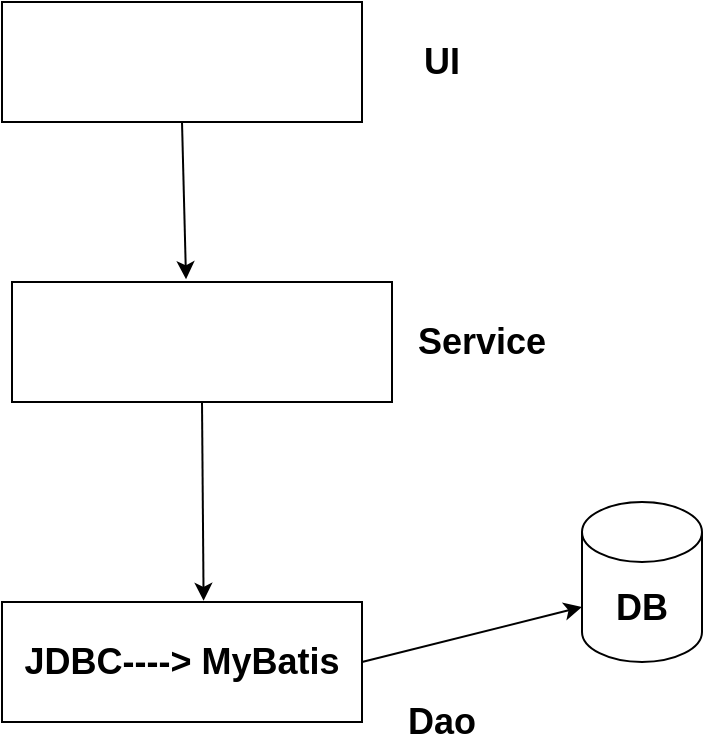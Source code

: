 <mxfile version="14.8.2" type="github">
  <diagram id="qx9blqDthegFAYrQhPeh" name="Page-1">
    <mxGraphModel dx="1042" dy="277" grid="1" gridSize="10" guides="1" tooltips="1" connect="1" arrows="1" fold="1" page="1" pageScale="1" pageWidth="827" pageHeight="1169" math="0" shadow="0">
      <root>
        <mxCell id="0" />
        <mxCell id="1" parent="0" />
        <mxCell id="cQeTbaNnoofj0iiBKwML-1" value="" style="rounded=0;whiteSpace=wrap;html=1;" vertex="1" parent="1">
          <mxGeometry x="250" y="130" width="180" height="60" as="geometry" />
        </mxCell>
        <mxCell id="cQeTbaNnoofj0iiBKwML-2" value="" style="rounded=0;whiteSpace=wrap;html=1;" vertex="1" parent="1">
          <mxGeometry x="255" y="270" width="190" height="60" as="geometry" />
        </mxCell>
        <mxCell id="cQeTbaNnoofj0iiBKwML-3" value="&lt;b&gt;&lt;font style=&quot;font-size: 18px&quot;&gt;JDBC----&amp;gt; MyBatis&lt;/font&gt;&lt;/b&gt;" style="rounded=0;whiteSpace=wrap;html=1;" vertex="1" parent="1">
          <mxGeometry x="250" y="430" width="180" height="60" as="geometry" />
        </mxCell>
        <mxCell id="cQeTbaNnoofj0iiBKwML-4" value="&lt;b&gt;&lt;font style=&quot;font-size: 18px&quot;&gt;DB&lt;/font&gt;&lt;/b&gt;" style="shape=cylinder3;whiteSpace=wrap;html=1;boundedLbl=1;backgroundOutline=1;size=15;" vertex="1" parent="1">
          <mxGeometry x="540" y="380" width="60" height="80" as="geometry" />
        </mxCell>
        <mxCell id="cQeTbaNnoofj0iiBKwML-5" value="" style="endArrow=classic;html=1;exitX=0.5;exitY=1;exitDx=0;exitDy=0;entryX=0.458;entryY=-0.023;entryDx=0;entryDy=0;entryPerimeter=0;" edge="1" parent="1" source="cQeTbaNnoofj0iiBKwML-1" target="cQeTbaNnoofj0iiBKwML-2">
          <mxGeometry width="50" height="50" relative="1" as="geometry">
            <mxPoint x="390" y="300" as="sourcePoint" />
            <mxPoint x="440" y="250" as="targetPoint" />
          </mxGeometry>
        </mxCell>
        <mxCell id="cQeTbaNnoofj0iiBKwML-6" value="" style="endArrow=classic;html=1;exitX=0.5;exitY=1;exitDx=0;exitDy=0;entryX=0.56;entryY=-0.01;entryDx=0;entryDy=0;entryPerimeter=0;" edge="1" parent="1" source="cQeTbaNnoofj0iiBKwML-2" target="cQeTbaNnoofj0iiBKwML-3">
          <mxGeometry width="50" height="50" relative="1" as="geometry">
            <mxPoint x="390" y="300" as="sourcePoint" />
            <mxPoint x="440" y="250" as="targetPoint" />
          </mxGeometry>
        </mxCell>
        <mxCell id="cQeTbaNnoofj0iiBKwML-7" value="" style="endArrow=classic;html=1;exitX=1;exitY=0.5;exitDx=0;exitDy=0;entryX=0;entryY=0;entryDx=0;entryDy=52.5;entryPerimeter=0;" edge="1" parent="1" source="cQeTbaNnoofj0iiBKwML-3" target="cQeTbaNnoofj0iiBKwML-4">
          <mxGeometry width="50" height="50" relative="1" as="geometry">
            <mxPoint x="390" y="300" as="sourcePoint" />
            <mxPoint x="440" y="250" as="targetPoint" />
          </mxGeometry>
        </mxCell>
        <mxCell id="cQeTbaNnoofj0iiBKwML-8" value="&lt;b&gt;&lt;font style=&quot;font-size: 18px&quot;&gt;UI&lt;/font&gt;&lt;/b&gt;" style="text;html=1;strokeColor=none;fillColor=none;align=center;verticalAlign=middle;whiteSpace=wrap;rounded=0;" vertex="1" parent="1">
          <mxGeometry x="450" y="150" width="40" height="20" as="geometry" />
        </mxCell>
        <mxCell id="cQeTbaNnoofj0iiBKwML-9" value="&lt;b&gt;&lt;font style=&quot;font-size: 18px&quot;&gt;Service&lt;/font&gt;&lt;/b&gt;" style="text;html=1;strokeColor=none;fillColor=none;align=center;verticalAlign=middle;whiteSpace=wrap;rounded=0;" vertex="1" parent="1">
          <mxGeometry x="470" y="290" width="40" height="20" as="geometry" />
        </mxCell>
        <mxCell id="cQeTbaNnoofj0iiBKwML-10" value="&lt;b&gt;&lt;font style=&quot;font-size: 18px&quot;&gt;Dao&lt;/font&gt;&lt;/b&gt;" style="text;html=1;strokeColor=none;fillColor=none;align=center;verticalAlign=middle;whiteSpace=wrap;rounded=0;" vertex="1" parent="1">
          <mxGeometry x="450" y="480" width="40" height="20" as="geometry" />
        </mxCell>
      </root>
    </mxGraphModel>
  </diagram>
</mxfile>
